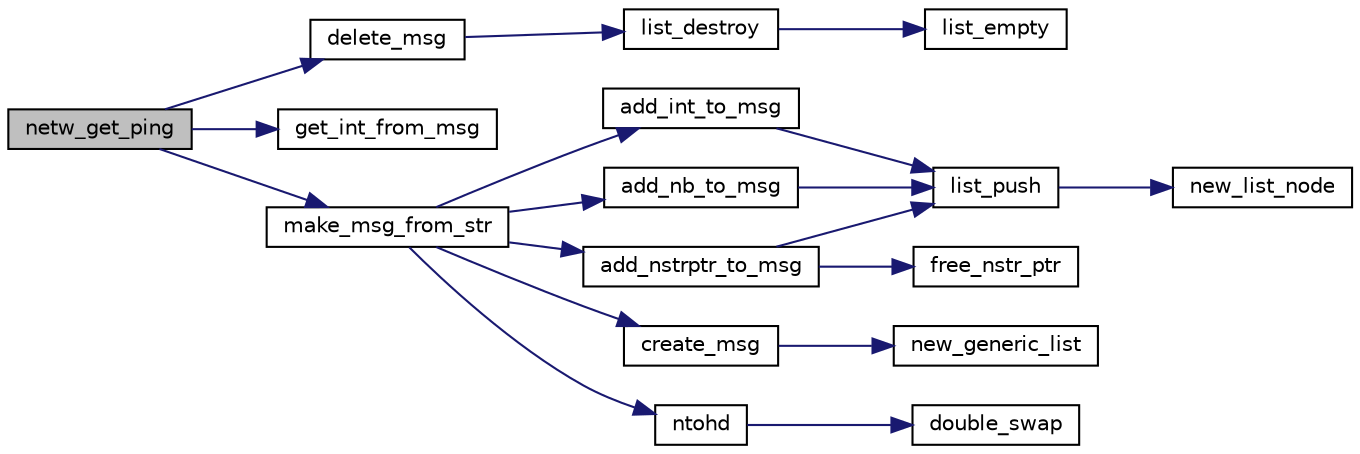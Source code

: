 digraph G
{
  edge [fontname="Helvetica",fontsize="10",labelfontname="Helvetica",labelfontsize="10"];
  node [fontname="Helvetica",fontsize="10",shape=record];
  rankdir=LR;
  Node1 [label="netw_get_ping",height=0.2,width=0.4,color="black", fillcolor="grey75", style="filled" fontcolor="black"];
  Node1 -> Node2 [color="midnightblue",fontsize="10",style="solid",fontname="Helvetica"];
  Node2 [label="delete_msg",height=0.2,width=0.4,color="black", fillcolor="white", style="filled",URL="$n__network__msg_8c.html#ac9319c44f9fc771710bc2095519a0cfb",tooltip="Delete a NETW_MSG *object."];
  Node2 -> Node3 [color="midnightblue",fontsize="10",style="solid",fontname="Helvetica"];
  Node3 [label="list_destroy",height=0.2,width=0.4,color="black", fillcolor="white", style="filled",URL="$n__list_8c.html#a90d32fef68ce6f3ec0a7b4085690c755",tooltip="Empty and Free a list container. Call the destructor each time."];
  Node3 -> Node4 [color="midnightblue",fontsize="10",style="solid",fontname="Helvetica"];
  Node4 [label="list_empty",height=0.2,width=0.4,color="black", fillcolor="white", style="filled",URL="$n__list_8c.html#a1dafe7a250ddad51fadd375f057287e7",tooltip="Empty a LIST list of pointers."];
  Node1 -> Node5 [color="midnightblue",fontsize="10",style="solid",fontname="Helvetica"];
  Node5 [label="get_int_from_msg",height=0.2,width=0.4,color="black", fillcolor="white", style="filled",URL="$n__network__msg_8c.html#abe5a9338fb1ed6b6d0ae482d6812d9a9",tooltip="Get a number from a message number list."];
  Node1 -> Node6 [color="midnightblue",fontsize="10",style="solid",fontname="Helvetica"];
  Node6 [label="make_msg_from_str",height=0.2,width=0.4,color="black", fillcolor="white", style="filled",URL="$n__network__msg_8c.html#a031bce4ba12a9f2d95a3fe8720404d83",tooltip="Make a single message of the string."];
  Node6 -> Node7 [color="midnightblue",fontsize="10",style="solid",fontname="Helvetica"];
  Node7 [label="add_int_to_msg",height=0.2,width=0.4,color="black", fillcolor="white", style="filled",URL="$n__network__msg_8c.html#a7b4ccab1c57ae862807965312be589d1",tooltip="Add an int to the int list int the message."];
  Node7 -> Node8 [color="midnightblue",fontsize="10",style="solid",fontname="Helvetica"];
  Node8 [label="list_push",height=0.2,width=0.4,color="black", fillcolor="white", style="filled",URL="$n__list_8c.html#a4eab319289a83524639ee5e9f0441fdf",tooltip="Add a pointer to the end of the list."];
  Node8 -> Node9 [color="midnightblue",fontsize="10",style="solid",fontname="Helvetica"];
  Node9 [label="new_list_node",height=0.2,width=0.4,color="black", fillcolor="white", style="filled",URL="$n__list_8c.html#a678e828550efc8e64a836bb8c713c2f4",tooltip="Allocate a new node to link in a list."];
  Node6 -> Node10 [color="midnightblue",fontsize="10",style="solid",fontname="Helvetica"];
  Node10 [label="add_nb_to_msg",height=0.2,width=0.4,color="black", fillcolor="white", style="filled",URL="$n__network__msg_8c.html#ad2facb2bfbbcbf55093729b3774e2012",tooltip="Add an float to the message."];
  Node10 -> Node8 [color="midnightblue",fontsize="10",style="solid",fontname="Helvetica"];
  Node6 -> Node11 [color="midnightblue",fontsize="10",style="solid",fontname="Helvetica"];
  Node11 [label="add_nstrptr_to_msg",height=0.2,width=0.4,color="black", fillcolor="white", style="filled",URL="$n__network__msg_8c.html#a3e1d026b20fb056f93cb53dc9406c525",tooltip="Add a string to the string list in the message."];
  Node11 -> Node12 [color="midnightblue",fontsize="10",style="solid",fontname="Helvetica"];
  Node12 [label="free_nstr_ptr",height=0.2,width=0.4,color="black", fillcolor="white", style="filled",URL="$n__str_8c.html#a0a864a4ce4997389f2e5e2e16c51a30a",tooltip="Free a N_STR pointer structure."];
  Node11 -> Node8 [color="midnightblue",fontsize="10",style="solid",fontname="Helvetica"];
  Node6 -> Node13 [color="midnightblue",fontsize="10",style="solid",fontname="Helvetica"];
  Node13 [label="create_msg",height=0.2,width=0.4,color="black", fillcolor="white", style="filled",URL="$n__network__msg_8c.html#a1130831e347b191af20a31aadd359da0",tooltip="Create a NETW_MSG *object."];
  Node13 -> Node14 [color="midnightblue",fontsize="10",style="solid",fontname="Helvetica"];
  Node14 [label="new_generic_list",height=0.2,width=0.4,color="black", fillcolor="white", style="filled",URL="$n__list_8c.html#ada615e3b144e97bcff147dfe89f6fef6",tooltip="Initialiaze a generic list container to max_items pointers."];
  Node6 -> Node15 [color="midnightblue",fontsize="10",style="solid",fontname="Helvetica"];
  Node15 [label="ntohd",height=0.2,width=0.4,color="black", fillcolor="white", style="filled",URL="$n__network__msg_8c.html#aa5429ef624f787b381e652b619a37786",tooltip="If needed swap bytes for a double."];
  Node15 -> Node16 [color="midnightblue",fontsize="10",style="solid",fontname="Helvetica"];
  Node16 [label="double_swap",height=0.2,width=0.4,color="black", fillcolor="white", style="filled",URL="$n__network__msg_8c.html#ab8f5ef8f55ffaa0144a73a89f2ec8040",tooltip="Swap bytes endiannes for a double."];
}
